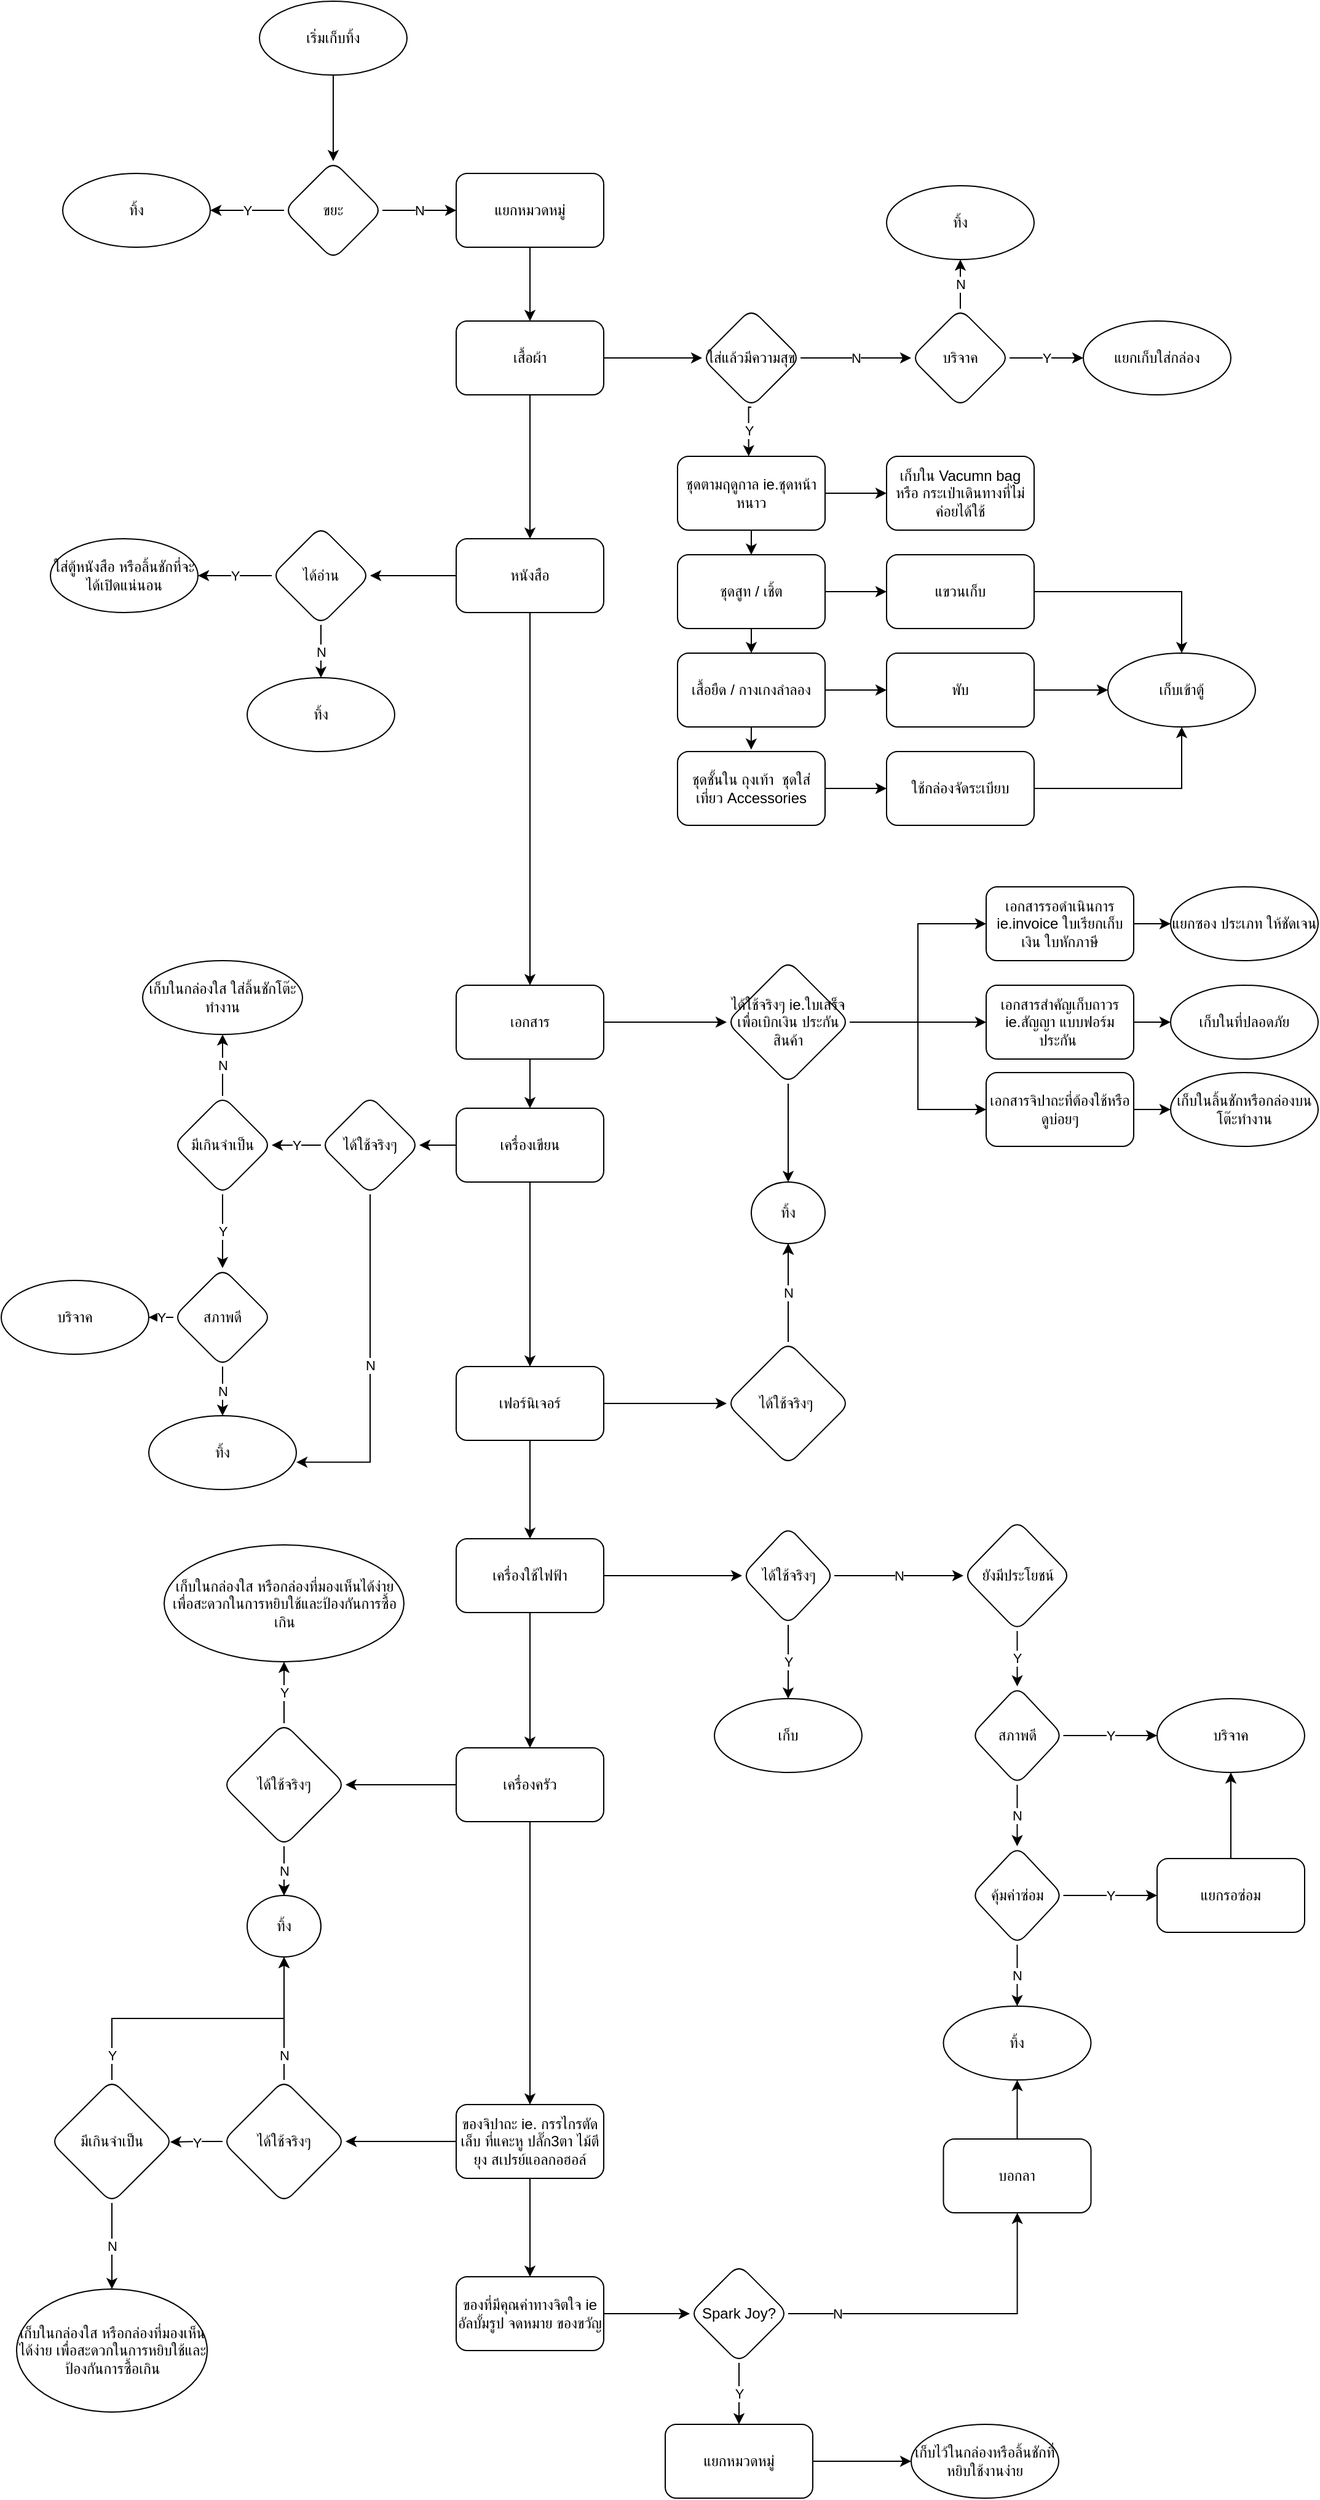 <mxfile version="17.2.4" type="github">
  <diagram id="C5RBs43oDa-KdzZeNtuy" name="Page-1">
    <mxGraphModel dx="1303" dy="695" grid="1" gridSize="10" guides="1" tooltips="1" connect="1" arrows="1" fold="1" page="1" pageScale="1" pageWidth="1169" pageHeight="827" math="0" shadow="0">
      <root>
        <mxCell id="WIyWlLk6GJQsqaUBKTNV-0" />
        <mxCell id="WIyWlLk6GJQsqaUBKTNV-1" parent="WIyWlLk6GJQsqaUBKTNV-0" />
        <mxCell id="yALay5Yc_Gc06-XohhWX-54" value="" style="edgeStyle=orthogonalEdgeStyle;rounded=0;orthogonalLoop=1;jettySize=auto;html=1;" edge="1" parent="WIyWlLk6GJQsqaUBKTNV-1" source="L2ifBak5Gk_qdFjMWNtY-1" target="L2ifBak5Gk_qdFjMWNtY-2">
          <mxGeometry relative="1" as="geometry" />
        </mxCell>
        <mxCell id="L2ifBak5Gk_qdFjMWNtY-1" value="เริ่มเก็บทิ้ง" style="ellipse;whiteSpace=wrap;html=1;rounded=1;" parent="WIyWlLk6GJQsqaUBKTNV-1" vertex="1">
          <mxGeometry x="210" y="330" width="120" height="60" as="geometry" />
        </mxCell>
        <mxCell id="L2ifBak5Gk_qdFjMWNtY-5" value="N" style="edgeStyle=orthogonalEdgeStyle;rounded=0;orthogonalLoop=1;jettySize=auto;html=1;" parent="WIyWlLk6GJQsqaUBKTNV-1" source="L2ifBak5Gk_qdFjMWNtY-2" target="L2ifBak5Gk_qdFjMWNtY-4" edge="1">
          <mxGeometry relative="1" as="geometry" />
        </mxCell>
        <mxCell id="L2ifBak5Gk_qdFjMWNtY-8" value="Y" style="edgeStyle=orthogonalEdgeStyle;rounded=0;orthogonalLoop=1;jettySize=auto;html=1;" parent="WIyWlLk6GJQsqaUBKTNV-1" source="L2ifBak5Gk_qdFjMWNtY-2" target="L2ifBak5Gk_qdFjMWNtY-7" edge="1">
          <mxGeometry relative="1" as="geometry" />
        </mxCell>
        <mxCell id="L2ifBak5Gk_qdFjMWNtY-2" value="ขยะ" style="rhombus;whiteSpace=wrap;html=1;rounded=1;" parent="WIyWlLk6GJQsqaUBKTNV-1" vertex="1">
          <mxGeometry x="230" y="460" width="80" height="80" as="geometry" />
        </mxCell>
        <mxCell id="yALay5Yc_Gc06-XohhWX-17" value="" style="edgeStyle=orthogonalEdgeStyle;rounded=0;orthogonalLoop=1;jettySize=auto;html=1;" edge="1" parent="WIyWlLk6GJQsqaUBKTNV-1" source="L2ifBak5Gk_qdFjMWNtY-4" target="yALay5Yc_Gc06-XohhWX-9">
          <mxGeometry relative="1" as="geometry" />
        </mxCell>
        <mxCell id="L2ifBak5Gk_qdFjMWNtY-4" value="แยกหมวดหมู่" style="whiteSpace=wrap;html=1;rounded=1;" parent="WIyWlLk6GJQsqaUBKTNV-1" vertex="1">
          <mxGeometry x="370" y="470" width="120" height="60" as="geometry" />
        </mxCell>
        <mxCell id="L2ifBak5Gk_qdFjMWNtY-7" value="ทิ้ง" style="ellipse;whiteSpace=wrap;html=1;rounded=1;" parent="WIyWlLk6GJQsqaUBKTNV-1" vertex="1">
          <mxGeometry x="50" y="470" width="120" height="60" as="geometry" />
        </mxCell>
        <mxCell id="yALay5Yc_Gc06-XohhWX-172" value="" style="edgeStyle=orthogonalEdgeStyle;rounded=0;orthogonalLoop=1;jettySize=auto;html=1;" edge="1" parent="WIyWlLk6GJQsqaUBKTNV-1" source="yALay5Yc_Gc06-XohhWX-5" target="yALay5Yc_Gc06-XohhWX-171">
          <mxGeometry relative="1" as="geometry" />
        </mxCell>
        <mxCell id="yALay5Yc_Gc06-XohhWX-188" style="edgeStyle=orthogonalEdgeStyle;rounded=0;orthogonalLoop=1;jettySize=auto;html=1;exitX=0.5;exitY=1;exitDx=0;exitDy=0;entryX=0.5;entryY=0;entryDx=0;entryDy=0;" edge="1" parent="WIyWlLk6GJQsqaUBKTNV-1" source="yALay5Yc_Gc06-XohhWX-5" target="yALay5Yc_Gc06-XohhWX-173">
          <mxGeometry relative="1" as="geometry" />
        </mxCell>
        <mxCell id="yALay5Yc_Gc06-XohhWX-5" value="ชุดตามฤดูกาล ie.ชุดหน้าหนาว" style="whiteSpace=wrap;html=1;rounded=1;" vertex="1" parent="WIyWlLk6GJQsqaUBKTNV-1">
          <mxGeometry x="550" y="700" width="120" height="60" as="geometry" />
        </mxCell>
        <mxCell id="yALay5Yc_Gc06-XohhWX-55" value="" style="edgeStyle=orthogonalEdgeStyle;rounded=0;orthogonalLoop=1;jettySize=auto;html=1;" edge="1" parent="WIyWlLk6GJQsqaUBKTNV-1" source="yALay5Yc_Gc06-XohhWX-9" target="yALay5Yc_Gc06-XohhWX-18">
          <mxGeometry relative="1" as="geometry" />
        </mxCell>
        <mxCell id="yALay5Yc_Gc06-XohhWX-76" value="" style="edgeStyle=orthogonalEdgeStyle;rounded=0;orthogonalLoop=1;jettySize=auto;html=1;" edge="1" parent="WIyWlLk6GJQsqaUBKTNV-1" source="yALay5Yc_Gc06-XohhWX-9" target="yALay5Yc_Gc06-XohhWX-73">
          <mxGeometry relative="1" as="geometry" />
        </mxCell>
        <mxCell id="yALay5Yc_Gc06-XohhWX-9" value="เสื้อผ้า" style="rounded=1;whiteSpace=wrap;html=1;" vertex="1" parent="WIyWlLk6GJQsqaUBKTNV-1">
          <mxGeometry x="370" y="590" width="120" height="60" as="geometry" />
        </mxCell>
        <mxCell id="yALay5Yc_Gc06-XohhWX-170" value="" style="edgeStyle=orthogonalEdgeStyle;rounded=0;orthogonalLoop=1;jettySize=auto;html=1;" edge="1" parent="WIyWlLk6GJQsqaUBKTNV-1" source="yALay5Yc_Gc06-XohhWX-12" target="yALay5Yc_Gc06-XohhWX-169">
          <mxGeometry relative="1" as="geometry" />
        </mxCell>
        <mxCell id="yALay5Yc_Gc06-XohhWX-12" value="ชุดชั้นใน ถุงเท้า&amp;nbsp; ชุดใส่เที่ยว Accessories" style="rounded=1;whiteSpace=wrap;html=1;" vertex="1" parent="WIyWlLk6GJQsqaUBKTNV-1">
          <mxGeometry x="550" y="940" width="120" height="60" as="geometry" />
        </mxCell>
        <mxCell id="yALay5Yc_Gc06-XohhWX-57" value="" style="edgeStyle=orthogonalEdgeStyle;rounded=0;orthogonalLoop=1;jettySize=auto;html=1;" edge="1" parent="WIyWlLk6GJQsqaUBKTNV-1" source="yALay5Yc_Gc06-XohhWX-18" target="yALay5Yc_Gc06-XohhWX-56">
          <mxGeometry relative="1" as="geometry" />
        </mxCell>
        <mxCell id="yALay5Yc_Gc06-XohhWX-90" value="" style="edgeStyle=orthogonalEdgeStyle;rounded=0;orthogonalLoop=1;jettySize=auto;html=1;" edge="1" parent="WIyWlLk6GJQsqaUBKTNV-1" source="yALay5Yc_Gc06-XohhWX-18" target="yALay5Yc_Gc06-XohhWX-89">
          <mxGeometry relative="1" as="geometry" />
        </mxCell>
        <mxCell id="yALay5Yc_Gc06-XohhWX-18" value="หนังสือ" style="rounded=1;whiteSpace=wrap;html=1;" vertex="1" parent="WIyWlLk6GJQsqaUBKTNV-1">
          <mxGeometry x="370" y="767" width="120" height="60" as="geometry" />
        </mxCell>
        <mxCell id="yALay5Yc_Gc06-XohhWX-62" value="" style="edgeStyle=orthogonalEdgeStyle;rounded=0;orthogonalLoop=1;jettySize=auto;html=1;" edge="1" parent="WIyWlLk6GJQsqaUBKTNV-1" source="yALay5Yc_Gc06-XohhWX-23" target="yALay5Yc_Gc06-XohhWX-61">
          <mxGeometry relative="1" as="geometry" />
        </mxCell>
        <mxCell id="yALay5Yc_Gc06-XohhWX-155" value="" style="edgeStyle=orthogonalEdgeStyle;rounded=0;orthogonalLoop=1;jettySize=auto;html=1;" edge="1" parent="WIyWlLk6GJQsqaUBKTNV-1" source="yALay5Yc_Gc06-XohhWX-23" target="yALay5Yc_Gc06-XohhWX-152">
          <mxGeometry relative="1" as="geometry" />
        </mxCell>
        <mxCell id="yALay5Yc_Gc06-XohhWX-23" value="เครื่องครัว" style="whiteSpace=wrap;html=1;rounded=1;" vertex="1" parent="WIyWlLk6GJQsqaUBKTNV-1">
          <mxGeometry x="370" y="1750" width="120" height="60" as="geometry" />
        </mxCell>
        <mxCell id="yALay5Yc_Gc06-XohhWX-68" value="" style="edgeStyle=orthogonalEdgeStyle;rounded=0;orthogonalLoop=1;jettySize=auto;html=1;" edge="1" parent="WIyWlLk6GJQsqaUBKTNV-1" source="yALay5Yc_Gc06-XohhWX-25" target="yALay5Yc_Gc06-XohhWX-67">
          <mxGeometry relative="1" as="geometry" />
        </mxCell>
        <mxCell id="yALay5Yc_Gc06-XohhWX-109" value="" style="edgeStyle=orthogonalEdgeStyle;rounded=0;orthogonalLoop=1;jettySize=auto;html=1;" edge="1" parent="WIyWlLk6GJQsqaUBKTNV-1" source="yALay5Yc_Gc06-XohhWX-25" target="yALay5Yc_Gc06-XohhWX-108">
          <mxGeometry relative="1" as="geometry" />
        </mxCell>
        <mxCell id="yALay5Yc_Gc06-XohhWX-25" value="เครื่องเขียน" style="whiteSpace=wrap;html=1;rounded=1;" vertex="1" parent="WIyWlLk6GJQsqaUBKTNV-1">
          <mxGeometry x="370" y="1230" width="120" height="60" as="geometry" />
        </mxCell>
        <mxCell id="yALay5Yc_Gc06-XohhWX-60" value="" style="edgeStyle=orthogonalEdgeStyle;rounded=0;orthogonalLoop=1;jettySize=auto;html=1;" edge="1" parent="WIyWlLk6GJQsqaUBKTNV-1" source="yALay5Yc_Gc06-XohhWX-27" target="yALay5Yc_Gc06-XohhWX-23">
          <mxGeometry relative="1" as="geometry" />
        </mxCell>
        <mxCell id="yALay5Yc_Gc06-XohhWX-137" value="" style="edgeStyle=orthogonalEdgeStyle;rounded=0;orthogonalLoop=1;jettySize=auto;html=1;" edge="1" parent="WIyWlLk6GJQsqaUBKTNV-1" source="yALay5Yc_Gc06-XohhWX-27" target="yALay5Yc_Gc06-XohhWX-136">
          <mxGeometry relative="1" as="geometry" />
        </mxCell>
        <mxCell id="yALay5Yc_Gc06-XohhWX-27" value="เครื่องใช้ไฟฟ้า" style="whiteSpace=wrap;html=1;rounded=1;" vertex="1" parent="WIyWlLk6GJQsqaUBKTNV-1">
          <mxGeometry x="370" y="1580" width="120" height="60" as="geometry" />
        </mxCell>
        <mxCell id="yALay5Yc_Gc06-XohhWX-58" value="" style="edgeStyle=orthogonalEdgeStyle;rounded=0;orthogonalLoop=1;jettySize=auto;html=1;" edge="1" parent="WIyWlLk6GJQsqaUBKTNV-1" source="yALay5Yc_Gc06-XohhWX-56" target="yALay5Yc_Gc06-XohhWX-25">
          <mxGeometry relative="1" as="geometry" />
        </mxCell>
        <mxCell id="yALay5Yc_Gc06-XohhWX-102" value="" style="edgeStyle=orthogonalEdgeStyle;rounded=0;orthogonalLoop=1;jettySize=auto;html=1;" edge="1" parent="WIyWlLk6GJQsqaUBKTNV-1" source="yALay5Yc_Gc06-XohhWX-56" target="yALay5Yc_Gc06-XohhWX-101">
          <mxGeometry relative="1" as="geometry" />
        </mxCell>
        <mxCell id="yALay5Yc_Gc06-XohhWX-56" value="เอกสาร" style="rounded=1;whiteSpace=wrap;html=1;" vertex="1" parent="WIyWlLk6GJQsqaUBKTNV-1">
          <mxGeometry x="370" y="1130" width="120" height="60" as="geometry" />
        </mxCell>
        <mxCell id="yALay5Yc_Gc06-XohhWX-64" value="" style="edgeStyle=orthogonalEdgeStyle;rounded=0;orthogonalLoop=1;jettySize=auto;html=1;" edge="1" parent="WIyWlLk6GJQsqaUBKTNV-1" source="yALay5Yc_Gc06-XohhWX-61" target="yALay5Yc_Gc06-XohhWX-63">
          <mxGeometry relative="1" as="geometry" />
        </mxCell>
        <mxCell id="yALay5Yc_Gc06-XohhWX-210" style="edgeStyle=orthogonalEdgeStyle;rounded=0;orthogonalLoop=1;jettySize=auto;html=1;" edge="1" parent="WIyWlLk6GJQsqaUBKTNV-1" source="yALay5Yc_Gc06-XohhWX-61" target="yALay5Yc_Gc06-XohhWX-209">
          <mxGeometry relative="1" as="geometry" />
        </mxCell>
        <mxCell id="yALay5Yc_Gc06-XohhWX-61" value="ของจิปาถะ ie. กรรไกรตัดเล็บ ที่แคะหู ปลั๊ก3ตา ไม้ตียุง สเปรย์แอลกอฮอล์" style="whiteSpace=wrap;html=1;rounded=1;" vertex="1" parent="WIyWlLk6GJQsqaUBKTNV-1">
          <mxGeometry x="370" y="2040" width="120" height="60" as="geometry" />
        </mxCell>
        <mxCell id="yALay5Yc_Gc06-XohhWX-160" value="" style="edgeStyle=orthogonalEdgeStyle;rounded=0;orthogonalLoop=1;jettySize=auto;html=1;" edge="1" parent="WIyWlLk6GJQsqaUBKTNV-1" source="yALay5Yc_Gc06-XohhWX-63" target="yALay5Yc_Gc06-XohhWX-159">
          <mxGeometry relative="1" as="geometry" />
        </mxCell>
        <mxCell id="yALay5Yc_Gc06-XohhWX-63" value="ของที่มีคุณค่าทางจิตใจ ie อัลบั้มรูป จดหมาย ของขวัญ" style="whiteSpace=wrap;html=1;rounded=1;" vertex="1" parent="WIyWlLk6GJQsqaUBKTNV-1">
          <mxGeometry x="370" y="2180" width="120" height="60" as="geometry" />
        </mxCell>
        <mxCell id="yALay5Yc_Gc06-XohhWX-69" value="" style="edgeStyle=orthogonalEdgeStyle;rounded=0;orthogonalLoop=1;jettySize=auto;html=1;" edge="1" parent="WIyWlLk6GJQsqaUBKTNV-1" source="yALay5Yc_Gc06-XohhWX-67" target="yALay5Yc_Gc06-XohhWX-27">
          <mxGeometry relative="1" as="geometry" />
        </mxCell>
        <mxCell id="yALay5Yc_Gc06-XohhWX-120" value="" style="edgeStyle=orthogonalEdgeStyle;rounded=0;orthogonalLoop=1;jettySize=auto;html=1;" edge="1" parent="WIyWlLk6GJQsqaUBKTNV-1" source="yALay5Yc_Gc06-XohhWX-67">
          <mxGeometry relative="1" as="geometry">
            <mxPoint x="590" y="1470" as="targetPoint" />
          </mxGeometry>
        </mxCell>
        <mxCell id="yALay5Yc_Gc06-XohhWX-67" value="เฟอร์นิเจอร์" style="whiteSpace=wrap;html=1;rounded=1;" vertex="1" parent="WIyWlLk6GJQsqaUBKTNV-1">
          <mxGeometry x="370" y="1440" width="120" height="60" as="geometry" />
        </mxCell>
        <mxCell id="yALay5Yc_Gc06-XohhWX-78" value="N" style="edgeStyle=orthogonalEdgeStyle;rounded=0;orthogonalLoop=1;jettySize=auto;html=1;" edge="1" parent="WIyWlLk6GJQsqaUBKTNV-1" source="yALay5Yc_Gc06-XohhWX-73" target="yALay5Yc_Gc06-XohhWX-77">
          <mxGeometry relative="1" as="geometry" />
        </mxCell>
        <mxCell id="yALay5Yc_Gc06-XohhWX-194" value="Y" style="edgeStyle=orthogonalEdgeStyle;rounded=0;orthogonalLoop=1;jettySize=auto;html=1;exitX=0.5;exitY=1;exitDx=0;exitDy=0;entryX=0.482;entryY=-0.001;entryDx=0;entryDy=0;entryPerimeter=0;" edge="1" parent="WIyWlLk6GJQsqaUBKTNV-1" source="yALay5Yc_Gc06-XohhWX-73" target="yALay5Yc_Gc06-XohhWX-5">
          <mxGeometry relative="1" as="geometry" />
        </mxCell>
        <mxCell id="yALay5Yc_Gc06-XohhWX-73" value="ใส่แล้วมีความสุข" style="rhombus;whiteSpace=wrap;html=1;rounded=1;" vertex="1" parent="WIyWlLk6GJQsqaUBKTNV-1">
          <mxGeometry x="570" y="580" width="80" height="80" as="geometry" />
        </mxCell>
        <mxCell id="yALay5Yc_Gc06-XohhWX-82" value="N" style="edgeStyle=orthogonalEdgeStyle;rounded=0;orthogonalLoop=1;jettySize=auto;html=1;" edge="1" parent="WIyWlLk6GJQsqaUBKTNV-1" source="yALay5Yc_Gc06-XohhWX-77" target="yALay5Yc_Gc06-XohhWX-81">
          <mxGeometry relative="1" as="geometry" />
        </mxCell>
        <mxCell id="yALay5Yc_Gc06-XohhWX-84" value="Y" style="edgeStyle=orthogonalEdgeStyle;rounded=0;orthogonalLoop=1;jettySize=auto;html=1;" edge="1" parent="WIyWlLk6GJQsqaUBKTNV-1" source="yALay5Yc_Gc06-XohhWX-77" target="yALay5Yc_Gc06-XohhWX-83">
          <mxGeometry relative="1" as="geometry" />
        </mxCell>
        <mxCell id="yALay5Yc_Gc06-XohhWX-77" value="บริจาค" style="rhombus;whiteSpace=wrap;html=1;rounded=1;" vertex="1" parent="WIyWlLk6GJQsqaUBKTNV-1">
          <mxGeometry x="740" y="580" width="80" height="80" as="geometry" />
        </mxCell>
        <mxCell id="yALay5Yc_Gc06-XohhWX-81" value="ทิ้ง" style="ellipse;whiteSpace=wrap;html=1;rounded=1;" vertex="1" parent="WIyWlLk6GJQsqaUBKTNV-1">
          <mxGeometry x="720" y="480" width="120" height="60" as="geometry" />
        </mxCell>
        <mxCell id="yALay5Yc_Gc06-XohhWX-83" value="แยกเก็บใส่กล่อง" style="ellipse;whiteSpace=wrap;html=1;rounded=1;" vertex="1" parent="WIyWlLk6GJQsqaUBKTNV-1">
          <mxGeometry x="880" y="590" width="120" height="60" as="geometry" />
        </mxCell>
        <mxCell id="yALay5Yc_Gc06-XohhWX-94" value="N" style="edgeStyle=orthogonalEdgeStyle;rounded=0;orthogonalLoop=1;jettySize=auto;html=1;" edge="1" parent="WIyWlLk6GJQsqaUBKTNV-1" source="yALay5Yc_Gc06-XohhWX-89" target="yALay5Yc_Gc06-XohhWX-93">
          <mxGeometry relative="1" as="geometry" />
        </mxCell>
        <mxCell id="yALay5Yc_Gc06-XohhWX-193" value="Y" style="edgeStyle=orthogonalEdgeStyle;rounded=0;orthogonalLoop=1;jettySize=auto;html=1;exitX=0;exitY=0.5;exitDx=0;exitDy=0;" edge="1" parent="WIyWlLk6GJQsqaUBKTNV-1" source="yALay5Yc_Gc06-XohhWX-89" target="yALay5Yc_Gc06-XohhWX-191">
          <mxGeometry relative="1" as="geometry" />
        </mxCell>
        <mxCell id="yALay5Yc_Gc06-XohhWX-89" value="ได้อ่าน" style="rhombus;whiteSpace=wrap;html=1;rounded=1;" vertex="1" parent="WIyWlLk6GJQsqaUBKTNV-1">
          <mxGeometry x="220" y="757" width="80" height="80" as="geometry" />
        </mxCell>
        <mxCell id="yALay5Yc_Gc06-XohhWX-93" value="ทิ้ง" style="ellipse;whiteSpace=wrap;html=1;rounded=1;" vertex="1" parent="WIyWlLk6GJQsqaUBKTNV-1">
          <mxGeometry x="200" y="880" width="120" height="60" as="geometry" />
        </mxCell>
        <mxCell id="yALay5Yc_Gc06-XohhWX-176" style="edgeStyle=orthogonalEdgeStyle;rounded=0;orthogonalLoop=1;jettySize=auto;html=1;exitX=0.5;exitY=1;exitDx=0;exitDy=0;entryX=0.5;entryY=0;entryDx=0;entryDy=0;" edge="1" parent="WIyWlLk6GJQsqaUBKTNV-1" source="yALay5Yc_Gc06-XohhWX-101" target="yALay5Yc_Gc06-XohhWX-126">
          <mxGeometry relative="1" as="geometry" />
        </mxCell>
        <mxCell id="yALay5Yc_Gc06-XohhWX-230" style="edgeStyle=orthogonalEdgeStyle;rounded=0;orthogonalLoop=1;jettySize=auto;html=1;exitX=1;exitY=0.5;exitDx=0;exitDy=0;entryX=0;entryY=0.5;entryDx=0;entryDy=0;" edge="1" parent="WIyWlLk6GJQsqaUBKTNV-1" source="yALay5Yc_Gc06-XohhWX-101" target="yALay5Yc_Gc06-XohhWX-198">
          <mxGeometry relative="1" as="geometry" />
        </mxCell>
        <mxCell id="yALay5Yc_Gc06-XohhWX-231" style="edgeStyle=orthogonalEdgeStyle;rounded=0;orthogonalLoop=1;jettySize=auto;html=1;exitX=1;exitY=0.5;exitDx=0;exitDy=0;" edge="1" parent="WIyWlLk6GJQsqaUBKTNV-1" source="yALay5Yc_Gc06-XohhWX-101" target="yALay5Yc_Gc06-XohhWX-195">
          <mxGeometry relative="1" as="geometry" />
        </mxCell>
        <mxCell id="yALay5Yc_Gc06-XohhWX-232" style="edgeStyle=orthogonalEdgeStyle;rounded=0;orthogonalLoop=1;jettySize=auto;html=1;exitX=1;exitY=0.5;exitDx=0;exitDy=0;entryX=0;entryY=0.5;entryDx=0;entryDy=0;" edge="1" parent="WIyWlLk6GJQsqaUBKTNV-1" source="yALay5Yc_Gc06-XohhWX-101" target="yALay5Yc_Gc06-XohhWX-200">
          <mxGeometry relative="1" as="geometry" />
        </mxCell>
        <mxCell id="yALay5Yc_Gc06-XohhWX-101" value="ได้ใช้จริงๆ ie.ใบเสร็จเพื่อเบิกเงิน ประกันสินค้า" style="rhombus;whiteSpace=wrap;html=1;rounded=1;" vertex="1" parent="WIyWlLk6GJQsqaUBKTNV-1">
          <mxGeometry x="590" y="1110" width="100" height="100" as="geometry" />
        </mxCell>
        <mxCell id="yALay5Yc_Gc06-XohhWX-226" value="Y" style="edgeStyle=orthogonalEdgeStyle;rounded=0;orthogonalLoop=1;jettySize=auto;html=1;exitX=0;exitY=0.5;exitDx=0;exitDy=0;entryX=1;entryY=0.5;entryDx=0;entryDy=0;" edge="1" parent="WIyWlLk6GJQsqaUBKTNV-1" source="yALay5Yc_Gc06-XohhWX-108" target="yALay5Yc_Gc06-XohhWX-225">
          <mxGeometry relative="1" as="geometry" />
        </mxCell>
        <mxCell id="yALay5Yc_Gc06-XohhWX-234" value="N" style="edgeStyle=orthogonalEdgeStyle;rounded=0;orthogonalLoop=1;jettySize=auto;html=1;exitX=0.5;exitY=1;exitDx=0;exitDy=0;entryX=1;entryY=0.63;entryDx=0;entryDy=0;entryPerimeter=0;" edge="1" parent="WIyWlLk6GJQsqaUBKTNV-1" source="yALay5Yc_Gc06-XohhWX-108" target="yALay5Yc_Gc06-XohhWX-115">
          <mxGeometry relative="1" as="geometry" />
        </mxCell>
        <mxCell id="yALay5Yc_Gc06-XohhWX-108" value="ได้ใช้จริงๆ" style="rhombus;whiteSpace=wrap;html=1;rounded=1;" vertex="1" parent="WIyWlLk6GJQsqaUBKTNV-1">
          <mxGeometry x="260" y="1220" width="80" height="80" as="geometry" />
        </mxCell>
        <mxCell id="yALay5Yc_Gc06-XohhWX-114" value="Y" style="edgeStyle=orthogonalEdgeStyle;rounded=0;orthogonalLoop=1;jettySize=auto;html=1;" edge="1" parent="WIyWlLk6GJQsqaUBKTNV-1" source="yALay5Yc_Gc06-XohhWX-112" target="yALay5Yc_Gc06-XohhWX-113">
          <mxGeometry relative="1" as="geometry" />
        </mxCell>
        <mxCell id="yALay5Yc_Gc06-XohhWX-116" value="N" style="edgeStyle=orthogonalEdgeStyle;rounded=0;orthogonalLoop=1;jettySize=auto;html=1;" edge="1" parent="WIyWlLk6GJQsqaUBKTNV-1" source="yALay5Yc_Gc06-XohhWX-112" target="yALay5Yc_Gc06-XohhWX-115">
          <mxGeometry relative="1" as="geometry" />
        </mxCell>
        <mxCell id="yALay5Yc_Gc06-XohhWX-112" value="สภาพดี" style="rhombus;whiteSpace=wrap;html=1;rounded=1;" vertex="1" parent="WIyWlLk6GJQsqaUBKTNV-1">
          <mxGeometry x="140" y="1360" width="80" height="80" as="geometry" />
        </mxCell>
        <mxCell id="yALay5Yc_Gc06-XohhWX-113" value="บริจาค" style="ellipse;whiteSpace=wrap;html=1;rounded=1;" vertex="1" parent="WIyWlLk6GJQsqaUBKTNV-1">
          <mxGeometry y="1370" width="120" height="60" as="geometry" />
        </mxCell>
        <mxCell id="yALay5Yc_Gc06-XohhWX-115" value="ทิ้ง" style="ellipse;whiteSpace=wrap;html=1;rounded=1;" vertex="1" parent="WIyWlLk6GJQsqaUBKTNV-1">
          <mxGeometry x="120" y="1480" width="120" height="60" as="geometry" />
        </mxCell>
        <mxCell id="yALay5Yc_Gc06-XohhWX-122" value="" style="edgeStyle=orthogonalEdgeStyle;rounded=0;orthogonalLoop=1;jettySize=auto;html=1;" edge="1" parent="WIyWlLk6GJQsqaUBKTNV-1" source="yALay5Yc_Gc06-XohhWX-124" target="yALay5Yc_Gc06-XohhWX-126">
          <mxGeometry relative="1" as="geometry" />
        </mxCell>
        <mxCell id="yALay5Yc_Gc06-XohhWX-123" value="N" style="edgeStyle=orthogonalEdgeStyle;rounded=0;orthogonalLoop=1;jettySize=auto;html=1;" edge="1" parent="WIyWlLk6GJQsqaUBKTNV-1" source="yALay5Yc_Gc06-XohhWX-124" target="yALay5Yc_Gc06-XohhWX-126">
          <mxGeometry relative="1" as="geometry" />
        </mxCell>
        <mxCell id="yALay5Yc_Gc06-XohhWX-124" value="ได้ใช้จริงๆ&amp;nbsp;" style="rhombus;whiteSpace=wrap;html=1;rounded=1;" vertex="1" parent="WIyWlLk6GJQsqaUBKTNV-1">
          <mxGeometry x="590" y="1420" width="100" height="100" as="geometry" />
        </mxCell>
        <mxCell id="yALay5Yc_Gc06-XohhWX-126" value="ทิ้ง" style="ellipse;whiteSpace=wrap;html=1;rounded=1;" vertex="1" parent="WIyWlLk6GJQsqaUBKTNV-1">
          <mxGeometry x="610" y="1290" width="60" height="50" as="geometry" />
        </mxCell>
        <mxCell id="yALay5Yc_Gc06-XohhWX-128" value="บริจาค" style="ellipse;whiteSpace=wrap;html=1;rounded=1;" vertex="1" parent="WIyWlLk6GJQsqaUBKTNV-1">
          <mxGeometry x="940" y="1710" width="120" height="60" as="geometry" />
        </mxCell>
        <mxCell id="yALay5Yc_Gc06-XohhWX-130" value="Y" style="edgeStyle=orthogonalEdgeStyle;rounded=0;orthogonalLoop=1;jettySize=auto;html=1;" edge="1" parent="WIyWlLk6GJQsqaUBKTNV-1" source="yALay5Yc_Gc06-XohhWX-132" target="yALay5Yc_Gc06-XohhWX-128">
          <mxGeometry relative="1" as="geometry" />
        </mxCell>
        <mxCell id="yALay5Yc_Gc06-XohhWX-131" value="N" style="edgeStyle=orthogonalEdgeStyle;rounded=0;orthogonalLoop=1;jettySize=auto;html=1;" edge="1" parent="WIyWlLk6GJQsqaUBKTNV-1" source="yALay5Yc_Gc06-XohhWX-132" target="yALay5Yc_Gc06-XohhWX-138">
          <mxGeometry relative="1" as="geometry">
            <mxPoint x="820" y="1850" as="targetPoint" />
            <Array as="points" />
            <mxPoint as="offset" />
          </mxGeometry>
        </mxCell>
        <mxCell id="yALay5Yc_Gc06-XohhWX-132" value="สภาพดี" style="rhombus;whiteSpace=wrap;html=1;rounded=1;" vertex="1" parent="WIyWlLk6GJQsqaUBKTNV-1">
          <mxGeometry x="788.75" y="1700" width="75" height="80" as="geometry" />
        </mxCell>
        <mxCell id="yALay5Yc_Gc06-XohhWX-133" value="Y" style="edgeStyle=orthogonalEdgeStyle;rounded=0;orthogonalLoop=1;jettySize=auto;html=1;" edge="1" parent="WIyWlLk6GJQsqaUBKTNV-1" source="yALay5Yc_Gc06-XohhWX-134" target="yALay5Yc_Gc06-XohhWX-132">
          <mxGeometry relative="1" as="geometry" />
        </mxCell>
        <mxCell id="yALay5Yc_Gc06-XohhWX-134" value="ยังมีประโยชน์" style="rhombus;whiteSpace=wrap;html=1;rounded=1;" vertex="1" parent="WIyWlLk6GJQsqaUBKTNV-1">
          <mxGeometry x="782.5" y="1565" width="87.5" height="90" as="geometry" />
        </mxCell>
        <mxCell id="yALay5Yc_Gc06-XohhWX-135" value="N" style="edgeStyle=orthogonalEdgeStyle;rounded=0;orthogonalLoop=1;jettySize=auto;html=1;" edge="1" parent="WIyWlLk6GJQsqaUBKTNV-1" source="yALay5Yc_Gc06-XohhWX-136" target="yALay5Yc_Gc06-XohhWX-134">
          <mxGeometry relative="1" as="geometry" />
        </mxCell>
        <mxCell id="yALay5Yc_Gc06-XohhWX-144" value="Y" style="edgeStyle=orthogonalEdgeStyle;rounded=0;orthogonalLoop=1;jettySize=auto;html=1;" edge="1" parent="WIyWlLk6GJQsqaUBKTNV-1" source="yALay5Yc_Gc06-XohhWX-136" target="yALay5Yc_Gc06-XohhWX-143">
          <mxGeometry relative="1" as="geometry" />
        </mxCell>
        <mxCell id="yALay5Yc_Gc06-XohhWX-136" value="ได้ใช้จริงๆ" style="rhombus;whiteSpace=wrap;html=1;rounded=1;" vertex="1" parent="WIyWlLk6GJQsqaUBKTNV-1">
          <mxGeometry x="602.5" y="1570" width="75" height="80" as="geometry" />
        </mxCell>
        <mxCell id="yALay5Yc_Gc06-XohhWX-140" value="Y" style="edgeStyle=orthogonalEdgeStyle;rounded=0;orthogonalLoop=1;jettySize=auto;html=1;" edge="1" parent="WIyWlLk6GJQsqaUBKTNV-1" source="yALay5Yc_Gc06-XohhWX-138" target="yALay5Yc_Gc06-XohhWX-139">
          <mxGeometry relative="1" as="geometry" />
        </mxCell>
        <mxCell id="yALay5Yc_Gc06-XohhWX-142" value="N" style="edgeStyle=orthogonalEdgeStyle;rounded=0;orthogonalLoop=1;jettySize=auto;html=1;" edge="1" parent="WIyWlLk6GJQsqaUBKTNV-1" source="yALay5Yc_Gc06-XohhWX-138" target="yALay5Yc_Gc06-XohhWX-141">
          <mxGeometry relative="1" as="geometry" />
        </mxCell>
        <mxCell id="yALay5Yc_Gc06-XohhWX-138" value="คุ้มค่าซ่อม" style="rhombus;whiteSpace=wrap;html=1;rounded=1;" vertex="1" parent="WIyWlLk6GJQsqaUBKTNV-1">
          <mxGeometry x="788.75" y="1830" width="75" height="80" as="geometry" />
        </mxCell>
        <mxCell id="yALay5Yc_Gc06-XohhWX-145" value="" style="edgeStyle=orthogonalEdgeStyle;rounded=0;orthogonalLoop=1;jettySize=auto;html=1;" edge="1" parent="WIyWlLk6GJQsqaUBKTNV-1" source="yALay5Yc_Gc06-XohhWX-139" target="yALay5Yc_Gc06-XohhWX-128">
          <mxGeometry relative="1" as="geometry" />
        </mxCell>
        <mxCell id="yALay5Yc_Gc06-XohhWX-139" value="แยกรอซ่อม" style="whiteSpace=wrap;html=1;rounded=1;" vertex="1" parent="WIyWlLk6GJQsqaUBKTNV-1">
          <mxGeometry x="940" y="1840" width="120" height="60" as="geometry" />
        </mxCell>
        <mxCell id="yALay5Yc_Gc06-XohhWX-141" value="ทิ้ง" style="ellipse;whiteSpace=wrap;html=1;rounded=1;" vertex="1" parent="WIyWlLk6GJQsqaUBKTNV-1">
          <mxGeometry x="766.25" y="1960" width="120" height="60" as="geometry" />
        </mxCell>
        <mxCell id="yALay5Yc_Gc06-XohhWX-143" value="เก็บ" style="ellipse;whiteSpace=wrap;html=1;rounded=1;" vertex="1" parent="WIyWlLk6GJQsqaUBKTNV-1">
          <mxGeometry x="580" y="1710" width="120" height="60" as="geometry" />
        </mxCell>
        <mxCell id="yALay5Yc_Gc06-XohhWX-149" value="Y" style="edgeStyle=orthogonalEdgeStyle;rounded=0;orthogonalLoop=1;jettySize=auto;html=1;entryX=0.5;entryY=1;entryDx=0;entryDy=0;" edge="1" parent="WIyWlLk6GJQsqaUBKTNV-1" source="yALay5Yc_Gc06-XohhWX-152" target="yALay5Yc_Gc06-XohhWX-219">
          <mxGeometry relative="1" as="geometry">
            <mxPoint x="230" y="1680" as="targetPoint" />
          </mxGeometry>
        </mxCell>
        <mxCell id="yALay5Yc_Gc06-XohhWX-150" value="" style="edgeStyle=orthogonalEdgeStyle;rounded=0;orthogonalLoop=1;jettySize=auto;html=1;" edge="1" parent="WIyWlLk6GJQsqaUBKTNV-1" source="yALay5Yc_Gc06-XohhWX-152" target="yALay5Yc_Gc06-XohhWX-154">
          <mxGeometry relative="1" as="geometry" />
        </mxCell>
        <mxCell id="yALay5Yc_Gc06-XohhWX-151" value="N" style="edgeStyle=orthogonalEdgeStyle;rounded=0;orthogonalLoop=1;jettySize=auto;html=1;" edge="1" parent="WIyWlLk6GJQsqaUBKTNV-1" source="yALay5Yc_Gc06-XohhWX-152" target="yALay5Yc_Gc06-XohhWX-154">
          <mxGeometry relative="1" as="geometry" />
        </mxCell>
        <mxCell id="yALay5Yc_Gc06-XohhWX-152" value="ได้ใช้จริงๆ" style="rhombus;whiteSpace=wrap;html=1;rounded=1;" vertex="1" parent="WIyWlLk6GJQsqaUBKTNV-1">
          <mxGeometry x="180" y="1730" width="100" height="100" as="geometry" />
        </mxCell>
        <mxCell id="yALay5Yc_Gc06-XohhWX-154" value="ทิ้ง" style="ellipse;whiteSpace=wrap;html=1;rounded=1;" vertex="1" parent="WIyWlLk6GJQsqaUBKTNV-1">
          <mxGeometry x="200" y="1870" width="60" height="50" as="geometry" />
        </mxCell>
        <mxCell id="yALay5Yc_Gc06-XohhWX-164" value="N" style="edgeStyle=orthogonalEdgeStyle;rounded=0;orthogonalLoop=1;jettySize=auto;html=1;" edge="1" parent="WIyWlLk6GJQsqaUBKTNV-1" source="yALay5Yc_Gc06-XohhWX-159" target="yALay5Yc_Gc06-XohhWX-163">
          <mxGeometry x="-0.702" relative="1" as="geometry">
            <mxPoint as="offset" />
          </mxGeometry>
        </mxCell>
        <mxCell id="yALay5Yc_Gc06-XohhWX-168" value="Y" style="edgeStyle=orthogonalEdgeStyle;rounded=0;orthogonalLoop=1;jettySize=auto;html=1;" edge="1" parent="WIyWlLk6GJQsqaUBKTNV-1" source="yALay5Yc_Gc06-XohhWX-159" target="yALay5Yc_Gc06-XohhWX-161">
          <mxGeometry relative="1" as="geometry" />
        </mxCell>
        <mxCell id="yALay5Yc_Gc06-XohhWX-159" value="Spark Joy?" style="rhombus;whiteSpace=wrap;html=1;rounded=1;" vertex="1" parent="WIyWlLk6GJQsqaUBKTNV-1">
          <mxGeometry x="560" y="2170" width="80" height="80" as="geometry" />
        </mxCell>
        <mxCell id="yALay5Yc_Gc06-XohhWX-221" value="" style="edgeStyle=orthogonalEdgeStyle;rounded=0;orthogonalLoop=1;jettySize=auto;html=1;" edge="1" parent="WIyWlLk6GJQsqaUBKTNV-1" source="yALay5Yc_Gc06-XohhWX-161" target="yALay5Yc_Gc06-XohhWX-220">
          <mxGeometry relative="1" as="geometry" />
        </mxCell>
        <mxCell id="yALay5Yc_Gc06-XohhWX-161" value="แยกหมวดหมู่" style="whiteSpace=wrap;html=1;rounded=1;" vertex="1" parent="WIyWlLk6GJQsqaUBKTNV-1">
          <mxGeometry x="540" y="2300" width="120" height="60" as="geometry" />
        </mxCell>
        <mxCell id="yALay5Yc_Gc06-XohhWX-166" value="" style="edgeStyle=orthogonalEdgeStyle;rounded=0;orthogonalLoop=1;jettySize=auto;html=1;" edge="1" parent="WIyWlLk6GJQsqaUBKTNV-1" source="yALay5Yc_Gc06-XohhWX-163" target="yALay5Yc_Gc06-XohhWX-141">
          <mxGeometry relative="1" as="geometry" />
        </mxCell>
        <mxCell id="yALay5Yc_Gc06-XohhWX-163" value="บอกลา" style="whiteSpace=wrap;html=1;rounded=1;" vertex="1" parent="WIyWlLk6GJQsqaUBKTNV-1">
          <mxGeometry x="766.25" y="2068" width="120" height="60" as="geometry" />
        </mxCell>
        <mxCell id="yALay5Yc_Gc06-XohhWX-181" value="" style="edgeStyle=orthogonalEdgeStyle;rounded=0;orthogonalLoop=1;jettySize=auto;html=1;" edge="1" parent="WIyWlLk6GJQsqaUBKTNV-1" source="yALay5Yc_Gc06-XohhWX-169" target="yALay5Yc_Gc06-XohhWX-180">
          <mxGeometry relative="1" as="geometry" />
        </mxCell>
        <mxCell id="yALay5Yc_Gc06-XohhWX-169" value="ใช้กล่องจัดระเบียบ" style="whiteSpace=wrap;html=1;rounded=1;" vertex="1" parent="WIyWlLk6GJQsqaUBKTNV-1">
          <mxGeometry x="720" y="940" width="120" height="60" as="geometry" />
        </mxCell>
        <mxCell id="yALay5Yc_Gc06-XohhWX-171" value="เก็บใน Vacumn bag หรือ กระเป่าเดินทางที่ไม่ค่อยได้ใช้" style="whiteSpace=wrap;html=1;rounded=1;" vertex="1" parent="WIyWlLk6GJQsqaUBKTNV-1">
          <mxGeometry x="720" y="700" width="120" height="60" as="geometry" />
        </mxCell>
        <mxCell id="yALay5Yc_Gc06-XohhWX-175" value="" style="edgeStyle=orthogonalEdgeStyle;rounded=0;orthogonalLoop=1;jettySize=auto;html=1;" edge="1" parent="WIyWlLk6GJQsqaUBKTNV-1" source="yALay5Yc_Gc06-XohhWX-173" target="yALay5Yc_Gc06-XohhWX-174">
          <mxGeometry relative="1" as="geometry" />
        </mxCell>
        <mxCell id="yALay5Yc_Gc06-XohhWX-189" style="edgeStyle=orthogonalEdgeStyle;rounded=0;orthogonalLoop=1;jettySize=auto;html=1;exitX=0.5;exitY=1;exitDx=0;exitDy=0;entryX=0.5;entryY=0;entryDx=0;entryDy=0;" edge="1" parent="WIyWlLk6GJQsqaUBKTNV-1" source="yALay5Yc_Gc06-XohhWX-173" target="yALay5Yc_Gc06-XohhWX-177">
          <mxGeometry relative="1" as="geometry" />
        </mxCell>
        <mxCell id="yALay5Yc_Gc06-XohhWX-173" value="ชุดสูท / เชิ้ต" style="whiteSpace=wrap;html=1;rounded=1;" vertex="1" parent="WIyWlLk6GJQsqaUBKTNV-1">
          <mxGeometry x="550" y="780" width="120" height="60" as="geometry" />
        </mxCell>
        <mxCell id="yALay5Yc_Gc06-XohhWX-183" style="edgeStyle=orthogonalEdgeStyle;rounded=0;orthogonalLoop=1;jettySize=auto;html=1;" edge="1" parent="WIyWlLk6GJQsqaUBKTNV-1" source="yALay5Yc_Gc06-XohhWX-174" target="yALay5Yc_Gc06-XohhWX-180">
          <mxGeometry relative="1" as="geometry" />
        </mxCell>
        <mxCell id="yALay5Yc_Gc06-XohhWX-174" value="แขวนเก็บ" style="whiteSpace=wrap;html=1;rounded=1;" vertex="1" parent="WIyWlLk6GJQsqaUBKTNV-1">
          <mxGeometry x="720" y="780" width="120" height="60" as="geometry" />
        </mxCell>
        <mxCell id="yALay5Yc_Gc06-XohhWX-179" value="" style="edgeStyle=orthogonalEdgeStyle;rounded=0;orthogonalLoop=1;jettySize=auto;html=1;" edge="1" parent="WIyWlLk6GJQsqaUBKTNV-1" source="yALay5Yc_Gc06-XohhWX-177" target="yALay5Yc_Gc06-XohhWX-178">
          <mxGeometry relative="1" as="geometry" />
        </mxCell>
        <mxCell id="yALay5Yc_Gc06-XohhWX-190" style="edgeStyle=orthogonalEdgeStyle;rounded=0;orthogonalLoop=1;jettySize=auto;html=1;exitX=0.5;exitY=1;exitDx=0;exitDy=0;entryX=0.499;entryY=-0.026;entryDx=0;entryDy=0;entryPerimeter=0;" edge="1" parent="WIyWlLk6GJQsqaUBKTNV-1" source="yALay5Yc_Gc06-XohhWX-177" target="yALay5Yc_Gc06-XohhWX-12">
          <mxGeometry relative="1" as="geometry" />
        </mxCell>
        <mxCell id="yALay5Yc_Gc06-XohhWX-177" value="เสื้อยืด / กางเกงลำลอง" style="whiteSpace=wrap;html=1;rounded=1;" vertex="1" parent="WIyWlLk6GJQsqaUBKTNV-1">
          <mxGeometry x="550" y="860" width="120" height="60" as="geometry" />
        </mxCell>
        <mxCell id="yALay5Yc_Gc06-XohhWX-182" value="" style="edgeStyle=orthogonalEdgeStyle;rounded=0;orthogonalLoop=1;jettySize=auto;html=1;" edge="1" parent="WIyWlLk6GJQsqaUBKTNV-1" source="yALay5Yc_Gc06-XohhWX-178" target="yALay5Yc_Gc06-XohhWX-180">
          <mxGeometry relative="1" as="geometry" />
        </mxCell>
        <mxCell id="yALay5Yc_Gc06-XohhWX-178" value="พับ" style="whiteSpace=wrap;html=1;rounded=1;" vertex="1" parent="WIyWlLk6GJQsqaUBKTNV-1">
          <mxGeometry x="720" y="860" width="120" height="60" as="geometry" />
        </mxCell>
        <mxCell id="yALay5Yc_Gc06-XohhWX-180" value="เก็บเข้าตู้" style="ellipse;whiteSpace=wrap;html=1;rounded=1;" vertex="1" parent="WIyWlLk6GJQsqaUBKTNV-1">
          <mxGeometry x="900" y="860" width="120" height="60" as="geometry" />
        </mxCell>
        <mxCell id="yALay5Yc_Gc06-XohhWX-191" value="ใส่ตู้หนังสือ หรือลิ้นชักที่จะได้เปิดแน่นอน" style="ellipse;whiteSpace=wrap;html=1;rounded=1;" vertex="1" parent="WIyWlLk6GJQsqaUBKTNV-1">
          <mxGeometry x="40" y="767" width="120" height="60" as="geometry" />
        </mxCell>
        <mxCell id="yALay5Yc_Gc06-XohhWX-205" value="" style="edgeStyle=orthogonalEdgeStyle;rounded=0;orthogonalLoop=1;jettySize=auto;html=1;" edge="1" parent="WIyWlLk6GJQsqaUBKTNV-1" source="yALay5Yc_Gc06-XohhWX-195" target="yALay5Yc_Gc06-XohhWX-204">
          <mxGeometry relative="1" as="geometry" />
        </mxCell>
        <mxCell id="yALay5Yc_Gc06-XohhWX-195" value="เอกสารรอดำเนินการ ie.invoice ใบเรียกเก็บเงิน ใบหักภาษี" style="whiteSpace=wrap;html=1;rounded=1;" vertex="1" parent="WIyWlLk6GJQsqaUBKTNV-1">
          <mxGeometry x="801" y="1050" width="120" height="60" as="geometry" />
        </mxCell>
        <mxCell id="yALay5Yc_Gc06-XohhWX-207" value="" style="edgeStyle=orthogonalEdgeStyle;rounded=0;orthogonalLoop=1;jettySize=auto;html=1;" edge="1" parent="WIyWlLk6GJQsqaUBKTNV-1" source="yALay5Yc_Gc06-XohhWX-198" target="yALay5Yc_Gc06-XohhWX-206">
          <mxGeometry relative="1" as="geometry" />
        </mxCell>
        <mxCell id="yALay5Yc_Gc06-XohhWX-198" value="เอกสารสำคัญเก็บถาวร ie.สัญญา แบบฟอร์มประกัน&amp;nbsp;" style="whiteSpace=wrap;html=1;rounded=1;" vertex="1" parent="WIyWlLk6GJQsqaUBKTNV-1">
          <mxGeometry x="801" y="1130" width="120" height="60" as="geometry" />
        </mxCell>
        <mxCell id="yALay5Yc_Gc06-XohhWX-203" value="" style="edgeStyle=orthogonalEdgeStyle;rounded=0;orthogonalLoop=1;jettySize=auto;html=1;" edge="1" parent="WIyWlLk6GJQsqaUBKTNV-1" source="yALay5Yc_Gc06-XohhWX-200" target="yALay5Yc_Gc06-XohhWX-202">
          <mxGeometry relative="1" as="geometry" />
        </mxCell>
        <mxCell id="yALay5Yc_Gc06-XohhWX-200" value="เอกสารจิปาถะที่ต้องใช้หรือดูบ่อยๆ" style="whiteSpace=wrap;html=1;rounded=1;" vertex="1" parent="WIyWlLk6GJQsqaUBKTNV-1">
          <mxGeometry x="801" y="1201" width="120" height="60" as="geometry" />
        </mxCell>
        <mxCell id="yALay5Yc_Gc06-XohhWX-202" value="เก็บในลิ้นชักหรือกล่องบนโต๊ะทำงาน" style="ellipse;whiteSpace=wrap;html=1;rounded=1;" vertex="1" parent="WIyWlLk6GJQsqaUBKTNV-1">
          <mxGeometry x="951" y="1201" width="120" height="60" as="geometry" />
        </mxCell>
        <mxCell id="yALay5Yc_Gc06-XohhWX-204" value="แยกซอง ประเภท ให้ชัดเจน" style="ellipse;whiteSpace=wrap;html=1;rounded=1;" vertex="1" parent="WIyWlLk6GJQsqaUBKTNV-1">
          <mxGeometry x="951" y="1050" width="120" height="60" as="geometry" />
        </mxCell>
        <mxCell id="yALay5Yc_Gc06-XohhWX-206" value="เก็บในที่ปลอดภัย" style="ellipse;whiteSpace=wrap;html=1;rounded=1;" vertex="1" parent="WIyWlLk6GJQsqaUBKTNV-1">
          <mxGeometry x="951" y="1130" width="120" height="60" as="geometry" />
        </mxCell>
        <mxCell id="yALay5Yc_Gc06-XohhWX-217" value="Y" style="edgeStyle=orthogonalEdgeStyle;rounded=0;orthogonalLoop=1;jettySize=auto;html=1;exitX=0;exitY=0.5;exitDx=0;exitDy=0;entryX=0.974;entryY=0.505;entryDx=0;entryDy=0;entryPerimeter=0;" edge="1" parent="WIyWlLk6GJQsqaUBKTNV-1" source="yALay5Yc_Gc06-XohhWX-209" target="yALay5Yc_Gc06-XohhWX-215">
          <mxGeometry relative="1" as="geometry" />
        </mxCell>
        <mxCell id="yALay5Yc_Gc06-XohhWX-241" value="N" style="edgeStyle=orthogonalEdgeStyle;rounded=0;orthogonalLoop=1;jettySize=auto;html=1;exitX=0.5;exitY=0;exitDx=0;exitDy=0;entryX=0.5;entryY=1;entryDx=0;entryDy=0;" edge="1" parent="WIyWlLk6GJQsqaUBKTNV-1" source="yALay5Yc_Gc06-XohhWX-209" target="yALay5Yc_Gc06-XohhWX-154">
          <mxGeometry x="-0.6" relative="1" as="geometry">
            <mxPoint as="offset" />
          </mxGeometry>
        </mxCell>
        <mxCell id="yALay5Yc_Gc06-XohhWX-209" value="ได้ใช้จริงๆ" style="rhombus;whiteSpace=wrap;html=1;rounded=1;" vertex="1" parent="WIyWlLk6GJQsqaUBKTNV-1">
          <mxGeometry x="180" y="2020" width="100" height="100" as="geometry" />
        </mxCell>
        <mxCell id="yALay5Yc_Gc06-XohhWX-213" value="เก็บในกล่องใส หรือกล่องที่มองเห็นได้ง่าย เพื่อสะดวกในการหยิบใช้และป้องกันการซื้อเกิน" style="ellipse;whiteSpace=wrap;html=1;rounded=1;" vertex="1" parent="WIyWlLk6GJQsqaUBKTNV-1">
          <mxGeometry x="12.5" y="2190" width="155" height="100" as="geometry" />
        </mxCell>
        <mxCell id="yALay5Yc_Gc06-XohhWX-216" value="Y" style="edgeStyle=orthogonalEdgeStyle;rounded=0;orthogonalLoop=1;jettySize=auto;html=1;exitX=0.5;exitY=0;exitDx=0;exitDy=0;entryX=0.5;entryY=1;entryDx=0;entryDy=0;" edge="1" parent="WIyWlLk6GJQsqaUBKTNV-1" source="yALay5Yc_Gc06-XohhWX-215" target="yALay5Yc_Gc06-XohhWX-154">
          <mxGeometry x="-0.833" relative="1" as="geometry">
            <mxPoint as="offset" />
          </mxGeometry>
        </mxCell>
        <mxCell id="yALay5Yc_Gc06-XohhWX-218" value="N" style="edgeStyle=orthogonalEdgeStyle;rounded=0;orthogonalLoop=1;jettySize=auto;html=1;exitX=0.5;exitY=1;exitDx=0;exitDy=0;entryX=0.5;entryY=0;entryDx=0;entryDy=0;" edge="1" parent="WIyWlLk6GJQsqaUBKTNV-1" source="yALay5Yc_Gc06-XohhWX-215" target="yALay5Yc_Gc06-XohhWX-213">
          <mxGeometry relative="1" as="geometry" />
        </mxCell>
        <mxCell id="yALay5Yc_Gc06-XohhWX-215" value="มีเกินจำเป็น" style="rhombus;whiteSpace=wrap;html=1;rounded=1;" vertex="1" parent="WIyWlLk6GJQsqaUBKTNV-1">
          <mxGeometry x="40" y="2020" width="100" height="100" as="geometry" />
        </mxCell>
        <mxCell id="yALay5Yc_Gc06-XohhWX-219" value="เก็บในกล่องใส หรือกล่องที่มองเห็นได้ง่าย เพื่อสะดวกในการหยิบใช้และป้องกันการซื้อเกิน" style="ellipse;whiteSpace=wrap;html=1;rounded=1;" vertex="1" parent="WIyWlLk6GJQsqaUBKTNV-1">
          <mxGeometry x="132.5" y="1585" width="195" height="95" as="geometry" />
        </mxCell>
        <mxCell id="yALay5Yc_Gc06-XohhWX-220" value="เก็บไว้ในกล่องหรือลิ้นชักที่หยิบใช้งานง่าย" style="ellipse;whiteSpace=wrap;html=1;rounded=1;" vertex="1" parent="WIyWlLk6GJQsqaUBKTNV-1">
          <mxGeometry x="740" y="2300" width="120" height="60" as="geometry" />
        </mxCell>
        <mxCell id="yALay5Yc_Gc06-XohhWX-222" value="เก็บในกล่องใส ใส่ลิ้นชักโต๊ะทำงาน" style="ellipse;whiteSpace=wrap;html=1;rounded=1;" vertex="1" parent="WIyWlLk6GJQsqaUBKTNV-1">
          <mxGeometry x="115" y="1110" width="130" height="60" as="geometry" />
        </mxCell>
        <mxCell id="yALay5Yc_Gc06-XohhWX-228" value="Y" style="edgeStyle=orthogonalEdgeStyle;rounded=0;orthogonalLoop=1;jettySize=auto;html=1;exitX=0.5;exitY=1;exitDx=0;exitDy=0;entryX=0.5;entryY=0;entryDx=0;entryDy=0;" edge="1" parent="WIyWlLk6GJQsqaUBKTNV-1" source="yALay5Yc_Gc06-XohhWX-225" target="yALay5Yc_Gc06-XohhWX-112">
          <mxGeometry relative="1" as="geometry" />
        </mxCell>
        <mxCell id="yALay5Yc_Gc06-XohhWX-237" value="N" style="edgeStyle=orthogonalEdgeStyle;rounded=0;orthogonalLoop=1;jettySize=auto;html=1;exitX=0.5;exitY=0;exitDx=0;exitDy=0;" edge="1" parent="WIyWlLk6GJQsqaUBKTNV-1" source="yALay5Yc_Gc06-XohhWX-225" target="yALay5Yc_Gc06-XohhWX-222">
          <mxGeometry relative="1" as="geometry" />
        </mxCell>
        <mxCell id="yALay5Yc_Gc06-XohhWX-225" value="มีเกินจำเป็น" style="rhombus;whiteSpace=wrap;html=1;rounded=1;" vertex="1" parent="WIyWlLk6GJQsqaUBKTNV-1">
          <mxGeometry x="140" y="1220" width="80" height="80" as="geometry" />
        </mxCell>
      </root>
    </mxGraphModel>
  </diagram>
</mxfile>
